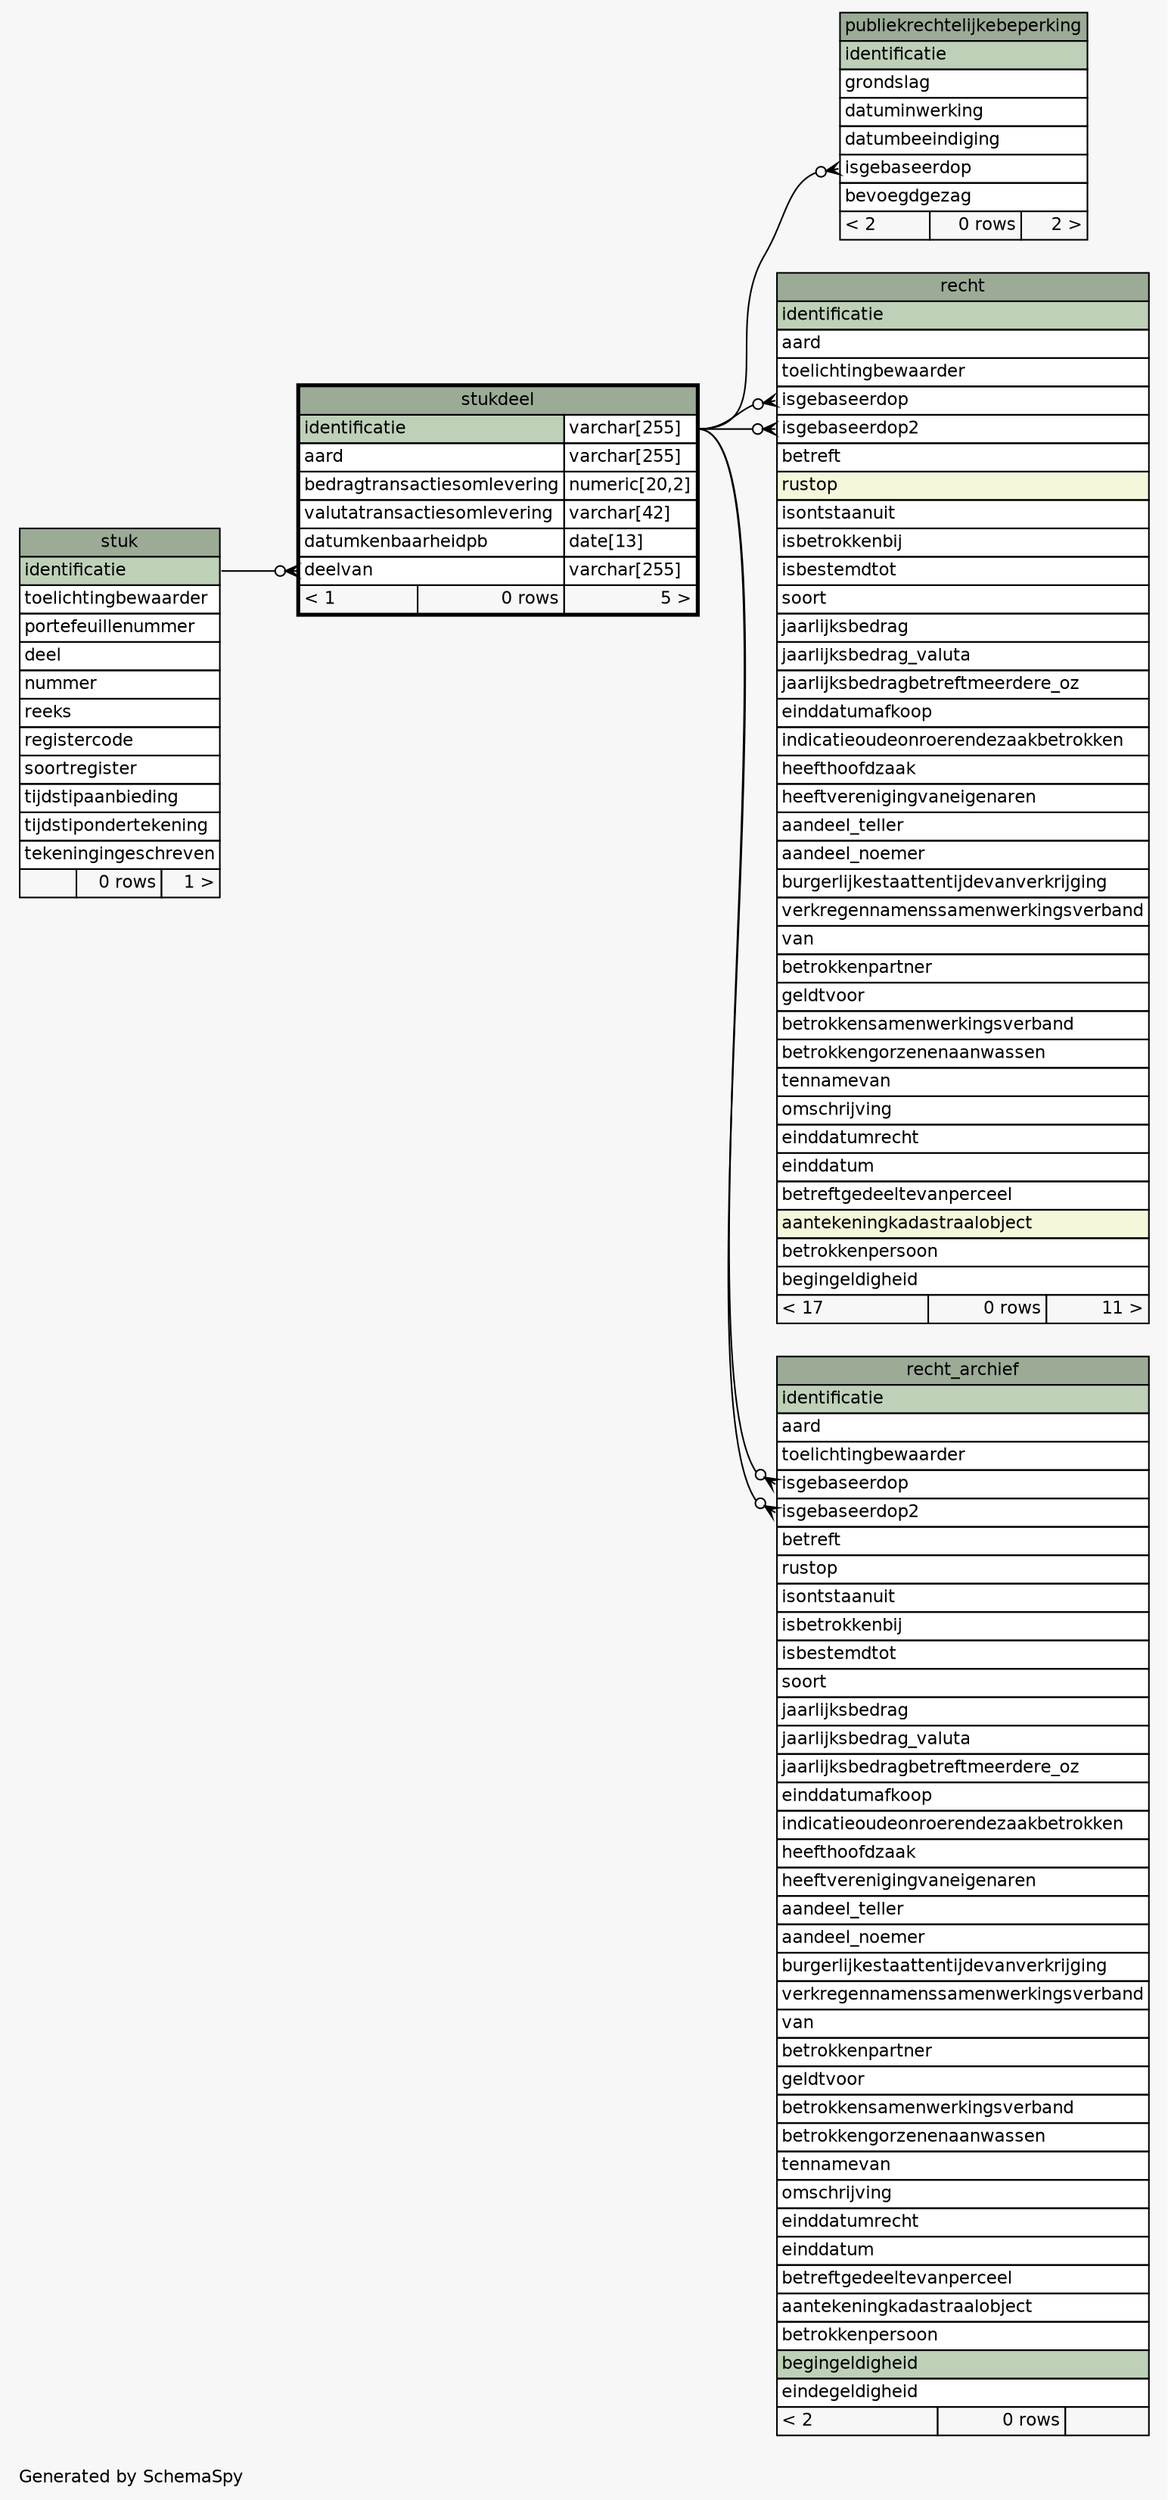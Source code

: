 // dot 2.43.0 on Linux 6.8.0-41-generic
// SchemaSpy rev Unknown
digraph "oneDegreeRelationshipsDiagram" {
  graph [
    rankdir="RL"
    bgcolor="#f7f7f7"
    label="\nGenerated by SchemaSpy"
    labeljust="l"
    nodesep="0.18"
    ranksep="0.46"
    fontname="Helvetica"
    fontsize="11"
  ];
  node [
    fontname="Helvetica"
    fontsize="11"
    shape="plaintext"
  ];
  edge [
    arrowsize="0.8"
  ];
  "publiekrechtelijkebeperking":"isgebaseerdop":w -> "stukdeel":"identificatie.type":e [arrowhead=none dir=back arrowtail=crowodot];
  "recht":"isgebaseerdop":w -> "stukdeel":"identificatie.type":e [arrowhead=none dir=back arrowtail=crowodot];
  "recht":"isgebaseerdop2":w -> "stukdeel":"identificatie.type":e [arrowhead=none dir=back arrowtail=crowodot];
  "recht_archief":"isgebaseerdop":w -> "stukdeel":"identificatie.type":e [arrowhead=none dir=back arrowtail=crowodot];
  "recht_archief":"isgebaseerdop2":w -> "stukdeel":"identificatie.type":e [arrowhead=none dir=back arrowtail=crowodot];
  "stukdeel":"deelvan":w -> "stuk":"identificatie":e [arrowhead=none dir=back arrowtail=crowodot];
  "publiekrechtelijkebeperking" [
    label=<
    <TABLE BORDER="0" CELLBORDER="1" CELLSPACING="0" BGCOLOR="#ffffff">
      <TR><TD COLSPAN="3" BGCOLOR="#9bab96" ALIGN="CENTER">publiekrechtelijkebeperking</TD></TR>
      <TR><TD PORT="identificatie" COLSPAN="3" BGCOLOR="#bed1b8" ALIGN="LEFT">identificatie</TD></TR>
      <TR><TD PORT="grondslag" COLSPAN="3" ALIGN="LEFT">grondslag</TD></TR>
      <TR><TD PORT="datuminwerking" COLSPAN="3" ALIGN="LEFT">datuminwerking</TD></TR>
      <TR><TD PORT="datumbeeindiging" COLSPAN="3" ALIGN="LEFT">datumbeeindiging</TD></TR>
      <TR><TD PORT="isgebaseerdop" COLSPAN="3" ALIGN="LEFT">isgebaseerdop</TD></TR>
      <TR><TD PORT="bevoegdgezag" COLSPAN="3" ALIGN="LEFT">bevoegdgezag</TD></TR>
      <TR><TD ALIGN="LEFT" BGCOLOR="#f7f7f7">&lt; 2</TD><TD ALIGN="RIGHT" BGCOLOR="#f7f7f7">0 rows</TD><TD ALIGN="RIGHT" BGCOLOR="#f7f7f7">2 &gt;</TD></TR>
    </TABLE>>
    URL="publiekrechtelijkebeperking.html"
    tooltip="publiekrechtelijkebeperking"
  ];
  "recht" [
    label=<
    <TABLE BORDER="0" CELLBORDER="1" CELLSPACING="0" BGCOLOR="#ffffff">
      <TR><TD COLSPAN="3" BGCOLOR="#9bab96" ALIGN="CENTER">recht</TD></TR>
      <TR><TD PORT="identificatie" COLSPAN="3" BGCOLOR="#bed1b8" ALIGN="LEFT">identificatie</TD></TR>
      <TR><TD PORT="aard" COLSPAN="3" ALIGN="LEFT">aard</TD></TR>
      <TR><TD PORT="toelichtingbewaarder" COLSPAN="3" ALIGN="LEFT">toelichtingbewaarder</TD></TR>
      <TR><TD PORT="isgebaseerdop" COLSPAN="3" ALIGN="LEFT">isgebaseerdop</TD></TR>
      <TR><TD PORT="isgebaseerdop2" COLSPAN="3" ALIGN="LEFT">isgebaseerdop2</TD></TR>
      <TR><TD PORT="betreft" COLSPAN="3" ALIGN="LEFT">betreft</TD></TR>
      <TR><TD PORT="rustop" COLSPAN="3" BGCOLOR="#f4f7da" ALIGN="LEFT">rustop</TD></TR>
      <TR><TD PORT="isontstaanuit" COLSPAN="3" ALIGN="LEFT">isontstaanuit</TD></TR>
      <TR><TD PORT="isbetrokkenbij" COLSPAN="3" ALIGN="LEFT">isbetrokkenbij</TD></TR>
      <TR><TD PORT="isbestemdtot" COLSPAN="3" ALIGN="LEFT">isbestemdtot</TD></TR>
      <TR><TD PORT="soort" COLSPAN="3" ALIGN="LEFT">soort</TD></TR>
      <TR><TD PORT="jaarlijksbedrag" COLSPAN="3" ALIGN="LEFT">jaarlijksbedrag</TD></TR>
      <TR><TD PORT="jaarlijksbedrag_valuta" COLSPAN="3" ALIGN="LEFT">jaarlijksbedrag_valuta</TD></TR>
      <TR><TD PORT="jaarlijksbedragbetreftmeerdere_oz" COLSPAN="3" ALIGN="LEFT">jaarlijksbedragbetreftmeerdere_oz</TD></TR>
      <TR><TD PORT="einddatumafkoop" COLSPAN="3" ALIGN="LEFT">einddatumafkoop</TD></TR>
      <TR><TD PORT="indicatieoudeonroerendezaakbetrokken" COLSPAN="3" ALIGN="LEFT">indicatieoudeonroerendezaakbetrokken</TD></TR>
      <TR><TD PORT="heefthoofdzaak" COLSPAN="3" ALIGN="LEFT">heefthoofdzaak</TD></TR>
      <TR><TD PORT="heeftverenigingvaneigenaren" COLSPAN="3" ALIGN="LEFT">heeftverenigingvaneigenaren</TD></TR>
      <TR><TD PORT="aandeel_teller" COLSPAN="3" ALIGN="LEFT">aandeel_teller</TD></TR>
      <TR><TD PORT="aandeel_noemer" COLSPAN="3" ALIGN="LEFT">aandeel_noemer</TD></TR>
      <TR><TD PORT="burgerlijkestaattentijdevanverkrijging" COLSPAN="3" ALIGN="LEFT">burgerlijkestaattentijdevanverkrijging</TD></TR>
      <TR><TD PORT="verkregennamenssamenwerkingsverband" COLSPAN="3" ALIGN="LEFT">verkregennamenssamenwerkingsverband</TD></TR>
      <TR><TD PORT="van" COLSPAN="3" ALIGN="LEFT">van</TD></TR>
      <TR><TD PORT="betrokkenpartner" COLSPAN="3" ALIGN="LEFT">betrokkenpartner</TD></TR>
      <TR><TD PORT="geldtvoor" COLSPAN="3" ALIGN="LEFT">geldtvoor</TD></TR>
      <TR><TD PORT="betrokkensamenwerkingsverband" COLSPAN="3" ALIGN="LEFT">betrokkensamenwerkingsverband</TD></TR>
      <TR><TD PORT="betrokkengorzenenaanwassen" COLSPAN="3" ALIGN="LEFT">betrokkengorzenenaanwassen</TD></TR>
      <TR><TD PORT="tennamevan" COLSPAN="3" ALIGN="LEFT">tennamevan</TD></TR>
      <TR><TD PORT="omschrijving" COLSPAN="3" ALIGN="LEFT">omschrijving</TD></TR>
      <TR><TD PORT="einddatumrecht" COLSPAN="3" ALIGN="LEFT">einddatumrecht</TD></TR>
      <TR><TD PORT="einddatum" COLSPAN="3" ALIGN="LEFT">einddatum</TD></TR>
      <TR><TD PORT="betreftgedeeltevanperceel" COLSPAN="3" ALIGN="LEFT">betreftgedeeltevanperceel</TD></TR>
      <TR><TD PORT="aantekeningkadastraalobject" COLSPAN="3" BGCOLOR="#f4f7da" ALIGN="LEFT">aantekeningkadastraalobject</TD></TR>
      <TR><TD PORT="betrokkenpersoon" COLSPAN="3" ALIGN="LEFT">betrokkenpersoon</TD></TR>
      <TR><TD PORT="begingeldigheid" COLSPAN="3" ALIGN="LEFT">begingeldigheid</TD></TR>
      <TR><TD ALIGN="LEFT" BGCOLOR="#f7f7f7">&lt; 17</TD><TD ALIGN="RIGHT" BGCOLOR="#f7f7f7">0 rows</TD><TD ALIGN="RIGHT" BGCOLOR="#f7f7f7">11 &gt;</TD></TR>
    </TABLE>>
    URL="recht.html"
    tooltip="recht"
  ];
  "recht_archief" [
    label=<
    <TABLE BORDER="0" CELLBORDER="1" CELLSPACING="0" BGCOLOR="#ffffff">
      <TR><TD COLSPAN="3" BGCOLOR="#9bab96" ALIGN="CENTER">recht_archief</TD></TR>
      <TR><TD PORT="identificatie" COLSPAN="3" BGCOLOR="#bed1b8" ALIGN="LEFT">identificatie</TD></TR>
      <TR><TD PORT="aard" COLSPAN="3" ALIGN="LEFT">aard</TD></TR>
      <TR><TD PORT="toelichtingbewaarder" COLSPAN="3" ALIGN="LEFT">toelichtingbewaarder</TD></TR>
      <TR><TD PORT="isgebaseerdop" COLSPAN="3" ALIGN="LEFT">isgebaseerdop</TD></TR>
      <TR><TD PORT="isgebaseerdop2" COLSPAN="3" ALIGN="LEFT">isgebaseerdop2</TD></TR>
      <TR><TD PORT="betreft" COLSPAN="3" ALIGN="LEFT">betreft</TD></TR>
      <TR><TD PORT="rustop" COLSPAN="3" ALIGN="LEFT">rustop</TD></TR>
      <TR><TD PORT="isontstaanuit" COLSPAN="3" ALIGN="LEFT">isontstaanuit</TD></TR>
      <TR><TD PORT="isbetrokkenbij" COLSPAN="3" ALIGN="LEFT">isbetrokkenbij</TD></TR>
      <TR><TD PORT="isbestemdtot" COLSPAN="3" ALIGN="LEFT">isbestemdtot</TD></TR>
      <TR><TD PORT="soort" COLSPAN="3" ALIGN="LEFT">soort</TD></TR>
      <TR><TD PORT="jaarlijksbedrag" COLSPAN="3" ALIGN="LEFT">jaarlijksbedrag</TD></TR>
      <TR><TD PORT="jaarlijksbedrag_valuta" COLSPAN="3" ALIGN="LEFT">jaarlijksbedrag_valuta</TD></TR>
      <TR><TD PORT="jaarlijksbedragbetreftmeerdere_oz" COLSPAN="3" ALIGN="LEFT">jaarlijksbedragbetreftmeerdere_oz</TD></TR>
      <TR><TD PORT="einddatumafkoop" COLSPAN="3" ALIGN="LEFT">einddatumafkoop</TD></TR>
      <TR><TD PORT="indicatieoudeonroerendezaakbetrokken" COLSPAN="3" ALIGN="LEFT">indicatieoudeonroerendezaakbetrokken</TD></TR>
      <TR><TD PORT="heefthoofdzaak" COLSPAN="3" ALIGN="LEFT">heefthoofdzaak</TD></TR>
      <TR><TD PORT="heeftverenigingvaneigenaren" COLSPAN="3" ALIGN="LEFT">heeftverenigingvaneigenaren</TD></TR>
      <TR><TD PORT="aandeel_teller" COLSPAN="3" ALIGN="LEFT">aandeel_teller</TD></TR>
      <TR><TD PORT="aandeel_noemer" COLSPAN="3" ALIGN="LEFT">aandeel_noemer</TD></TR>
      <TR><TD PORT="burgerlijkestaattentijdevanverkrijging" COLSPAN="3" ALIGN="LEFT">burgerlijkestaattentijdevanverkrijging</TD></TR>
      <TR><TD PORT="verkregennamenssamenwerkingsverband" COLSPAN="3" ALIGN="LEFT">verkregennamenssamenwerkingsverband</TD></TR>
      <TR><TD PORT="van" COLSPAN="3" ALIGN="LEFT">van</TD></TR>
      <TR><TD PORT="betrokkenpartner" COLSPAN="3" ALIGN="LEFT">betrokkenpartner</TD></TR>
      <TR><TD PORT="geldtvoor" COLSPAN="3" ALIGN="LEFT">geldtvoor</TD></TR>
      <TR><TD PORT="betrokkensamenwerkingsverband" COLSPAN="3" ALIGN="LEFT">betrokkensamenwerkingsverband</TD></TR>
      <TR><TD PORT="betrokkengorzenenaanwassen" COLSPAN="3" ALIGN="LEFT">betrokkengorzenenaanwassen</TD></TR>
      <TR><TD PORT="tennamevan" COLSPAN="3" ALIGN="LEFT">tennamevan</TD></TR>
      <TR><TD PORT="omschrijving" COLSPAN="3" ALIGN="LEFT">omschrijving</TD></TR>
      <TR><TD PORT="einddatumrecht" COLSPAN="3" ALIGN="LEFT">einddatumrecht</TD></TR>
      <TR><TD PORT="einddatum" COLSPAN="3" ALIGN="LEFT">einddatum</TD></TR>
      <TR><TD PORT="betreftgedeeltevanperceel" COLSPAN="3" ALIGN="LEFT">betreftgedeeltevanperceel</TD></TR>
      <TR><TD PORT="aantekeningkadastraalobject" COLSPAN="3" ALIGN="LEFT">aantekeningkadastraalobject</TD></TR>
      <TR><TD PORT="betrokkenpersoon" COLSPAN="3" ALIGN="LEFT">betrokkenpersoon</TD></TR>
      <TR><TD PORT="begingeldigheid" COLSPAN="3" BGCOLOR="#bed1b8" ALIGN="LEFT">begingeldigheid</TD></TR>
      <TR><TD PORT="eindegeldigheid" COLSPAN="3" ALIGN="LEFT">eindegeldigheid</TD></TR>
      <TR><TD ALIGN="LEFT" BGCOLOR="#f7f7f7">&lt; 2</TD><TD ALIGN="RIGHT" BGCOLOR="#f7f7f7">0 rows</TD><TD ALIGN="RIGHT" BGCOLOR="#f7f7f7">  </TD></TR>
    </TABLE>>
    URL="recht_archief.html"
    tooltip="recht_archief"
  ];
  "stuk" [
    label=<
    <TABLE BORDER="0" CELLBORDER="1" CELLSPACING="0" BGCOLOR="#ffffff">
      <TR><TD COLSPAN="3" BGCOLOR="#9bab96" ALIGN="CENTER">stuk</TD></TR>
      <TR><TD PORT="identificatie" COLSPAN="3" BGCOLOR="#bed1b8" ALIGN="LEFT">identificatie</TD></TR>
      <TR><TD PORT="toelichtingbewaarder" COLSPAN="3" ALIGN="LEFT">toelichtingbewaarder</TD></TR>
      <TR><TD PORT="portefeuillenummer" COLSPAN="3" ALIGN="LEFT">portefeuillenummer</TD></TR>
      <TR><TD PORT="deel" COLSPAN="3" ALIGN="LEFT">deel</TD></TR>
      <TR><TD PORT="nummer" COLSPAN="3" ALIGN="LEFT">nummer</TD></TR>
      <TR><TD PORT="reeks" COLSPAN="3" ALIGN="LEFT">reeks</TD></TR>
      <TR><TD PORT="registercode" COLSPAN="3" ALIGN="LEFT">registercode</TD></TR>
      <TR><TD PORT="soortregister" COLSPAN="3" ALIGN="LEFT">soortregister</TD></TR>
      <TR><TD PORT="tijdstipaanbieding" COLSPAN="3" ALIGN="LEFT">tijdstipaanbieding</TD></TR>
      <TR><TD PORT="tijdstipondertekening" COLSPAN="3" ALIGN="LEFT">tijdstipondertekening</TD></TR>
      <TR><TD PORT="tekeningingeschreven" COLSPAN="3" ALIGN="LEFT">tekeningingeschreven</TD></TR>
      <TR><TD ALIGN="LEFT" BGCOLOR="#f7f7f7">  </TD><TD ALIGN="RIGHT" BGCOLOR="#f7f7f7">0 rows</TD><TD ALIGN="RIGHT" BGCOLOR="#f7f7f7">1 &gt;</TD></TR>
    </TABLE>>
    URL="stuk.html"
    tooltip="stuk"
  ];
  "stukdeel" [
    label=<
    <TABLE BORDER="2" CELLBORDER="1" CELLSPACING="0" BGCOLOR="#ffffff">
      <TR><TD COLSPAN="3" BGCOLOR="#9bab96" ALIGN="CENTER">stukdeel</TD></TR>
      <TR><TD PORT="identificatie" COLSPAN="2" BGCOLOR="#bed1b8" ALIGN="LEFT">identificatie</TD><TD PORT="identificatie.type" ALIGN="LEFT">varchar[255]</TD></TR>
      <TR><TD PORT="aard" COLSPAN="2" ALIGN="LEFT">aard</TD><TD PORT="aard.type" ALIGN="LEFT">varchar[255]</TD></TR>
      <TR><TD PORT="bedragtransactiesomlevering" COLSPAN="2" ALIGN="LEFT">bedragtransactiesomlevering</TD><TD PORT="bedragtransactiesomlevering.type" ALIGN="LEFT">numeric[20,2]</TD></TR>
      <TR><TD PORT="valutatransactiesomlevering" COLSPAN="2" ALIGN="LEFT">valutatransactiesomlevering</TD><TD PORT="valutatransactiesomlevering.type" ALIGN="LEFT">varchar[42]</TD></TR>
      <TR><TD PORT="datumkenbaarheidpb" COLSPAN="2" ALIGN="LEFT">datumkenbaarheidpb</TD><TD PORT="datumkenbaarheidpb.type" ALIGN="LEFT">date[13]</TD></TR>
      <TR><TD PORT="deelvan" COLSPAN="2" ALIGN="LEFT">deelvan</TD><TD PORT="deelvan.type" ALIGN="LEFT">varchar[255]</TD></TR>
      <TR><TD ALIGN="LEFT" BGCOLOR="#f7f7f7">&lt; 1</TD><TD ALIGN="RIGHT" BGCOLOR="#f7f7f7">0 rows</TD><TD ALIGN="RIGHT" BGCOLOR="#f7f7f7">5 &gt;</TD></TR>
    </TABLE>>
    URL="stukdeel.html"
    tooltip="stukdeel"
  ];
}
